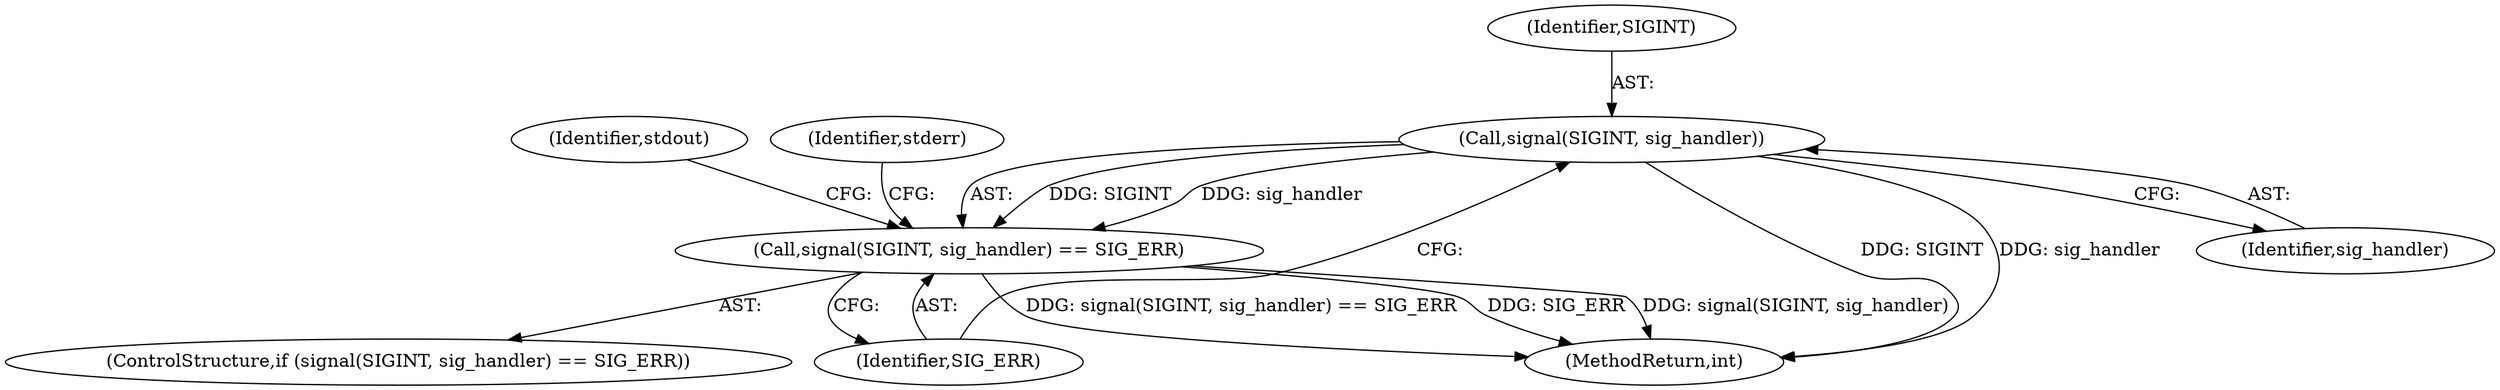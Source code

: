 digraph "0_Android_37c88107679d36c419572732b4af6e18bb2f7dce_6@API" {
"1000173" [label="(Call,signal(SIGINT, sig_handler))"];
"1000172" [label="(Call,signal(SIGINT, sig_handler) == SIG_ERR)"];
"1000171" [label="(ControlStructure,if (signal(SIGINT, sig_handler) == SIG_ERR))"];
"1000173" [label="(Call,signal(SIGINT, sig_handler))"];
"1000176" [label="(Identifier,SIG_ERR)"];
"1000578" [label="(MethodReturn,int)"];
"1000175" [label="(Identifier,sig_handler)"];
"1000174" [label="(Identifier,SIGINT)"];
"1000182" [label="(Identifier,stdout)"];
"1000179" [label="(Identifier,stderr)"];
"1000172" [label="(Call,signal(SIGINT, sig_handler) == SIG_ERR)"];
"1000173" -> "1000172"  [label="AST: "];
"1000173" -> "1000175"  [label="CFG: "];
"1000174" -> "1000173"  [label="AST: "];
"1000175" -> "1000173"  [label="AST: "];
"1000176" -> "1000173"  [label="CFG: "];
"1000173" -> "1000578"  [label="DDG: SIGINT"];
"1000173" -> "1000578"  [label="DDG: sig_handler"];
"1000173" -> "1000172"  [label="DDG: SIGINT"];
"1000173" -> "1000172"  [label="DDG: sig_handler"];
"1000172" -> "1000171"  [label="AST: "];
"1000172" -> "1000176"  [label="CFG: "];
"1000176" -> "1000172"  [label="AST: "];
"1000179" -> "1000172"  [label="CFG: "];
"1000182" -> "1000172"  [label="CFG: "];
"1000172" -> "1000578"  [label="DDG: signal(SIGINT, sig_handler) == SIG_ERR"];
"1000172" -> "1000578"  [label="DDG: SIG_ERR"];
"1000172" -> "1000578"  [label="DDG: signal(SIGINT, sig_handler)"];
}
